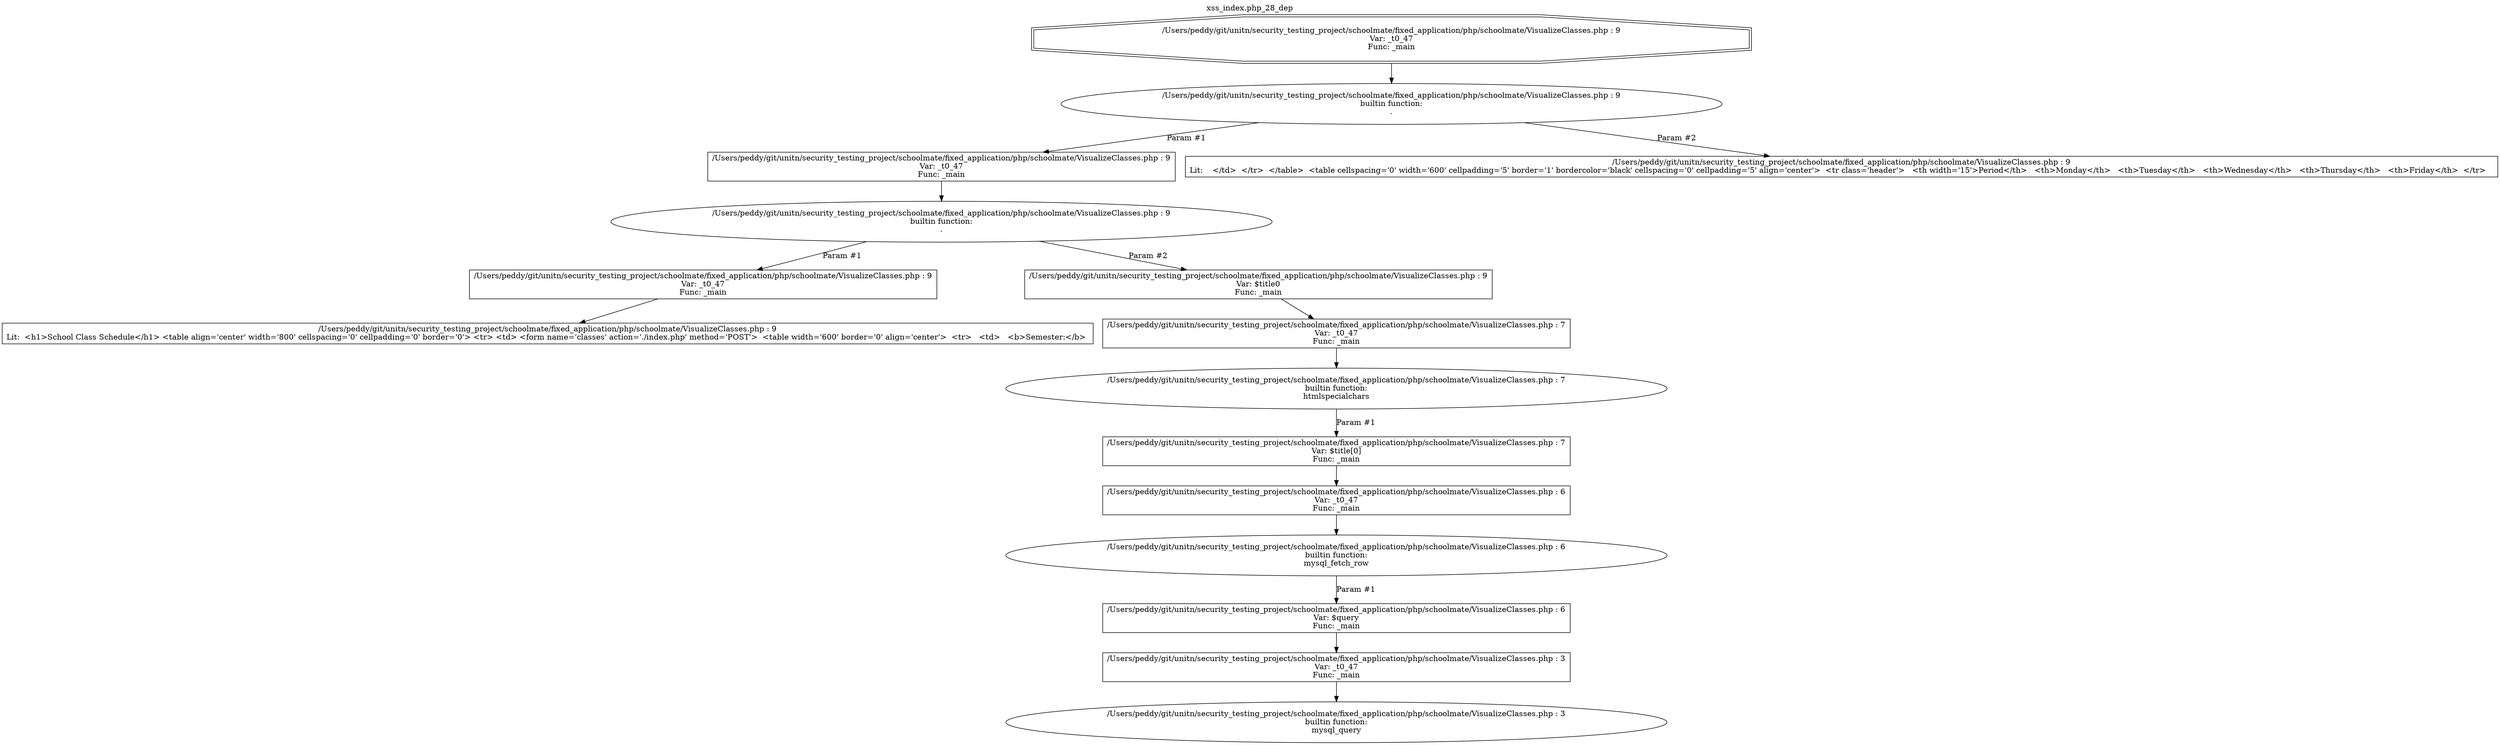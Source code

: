 digraph cfg {
  label="xss_index.php_28_dep";
  labelloc=t;
  n1 [shape=doubleoctagon, label="/Users/peddy/git/unitn/security_testing_project/schoolmate/fixed_application/php/schoolmate/VisualizeClasses.php : 9\nVar: _t0_47\nFunc: _main\n"];
  n2 [shape=ellipse, label="/Users/peddy/git/unitn/security_testing_project/schoolmate/fixed_application/php/schoolmate/VisualizeClasses.php : 9\nbuiltin function:\n.\n"];
  n3 [shape=box, label="/Users/peddy/git/unitn/security_testing_project/schoolmate/fixed_application/php/schoolmate/VisualizeClasses.php : 9\nVar: _t0_47\nFunc: _main\n"];
  n4 [shape=ellipse, label="/Users/peddy/git/unitn/security_testing_project/schoolmate/fixed_application/php/schoolmate/VisualizeClasses.php : 9\nbuiltin function:\n.\n"];
  n5 [shape=box, label="/Users/peddy/git/unitn/security_testing_project/schoolmate/fixed_application/php/schoolmate/VisualizeClasses.php : 9\nVar: _t0_47\nFunc: _main\n"];
  n6 [shape=box, label="/Users/peddy/git/unitn/security_testing_project/schoolmate/fixed_application/php/schoolmate/VisualizeClasses.php : 9\nLit:  <h1>School Class Schedule</h1> <table align='center' width='800' cellspacing='0' cellpadding='0' border='0'> <tr> <td> <form name='classes' action='./index.php' method='POST'>  <table width='600' border='0' align='center'>  <tr>   <td>   <b>Semester:</b> \n"];
  n7 [shape=box, label="/Users/peddy/git/unitn/security_testing_project/schoolmate/fixed_application/php/schoolmate/VisualizeClasses.php : 9\nVar: $title0\nFunc: _main\n"];
  n8 [shape=box, label="/Users/peddy/git/unitn/security_testing_project/schoolmate/fixed_application/php/schoolmate/VisualizeClasses.php : 7\nVar: _t0_47\nFunc: _main\n"];
  n9 [shape=ellipse, label="/Users/peddy/git/unitn/security_testing_project/schoolmate/fixed_application/php/schoolmate/VisualizeClasses.php : 7\nbuiltin function:\nhtmlspecialchars\n"];
  n10 [shape=box, label="/Users/peddy/git/unitn/security_testing_project/schoolmate/fixed_application/php/schoolmate/VisualizeClasses.php : 7\nVar: $title[0]\nFunc: _main\n"];
  n11 [shape=box, label="/Users/peddy/git/unitn/security_testing_project/schoolmate/fixed_application/php/schoolmate/VisualizeClasses.php : 6\nVar: _t0_47\nFunc: _main\n"];
  n12 [shape=ellipse, label="/Users/peddy/git/unitn/security_testing_project/schoolmate/fixed_application/php/schoolmate/VisualizeClasses.php : 6\nbuiltin function:\nmysql_fetch_row\n"];
  n13 [shape=box, label="/Users/peddy/git/unitn/security_testing_project/schoolmate/fixed_application/php/schoolmate/VisualizeClasses.php : 6\nVar: $query\nFunc: _main\n"];
  n14 [shape=box, label="/Users/peddy/git/unitn/security_testing_project/schoolmate/fixed_application/php/schoolmate/VisualizeClasses.php : 3\nVar: _t0_47\nFunc: _main\n"];
  n15 [shape=ellipse, label="/Users/peddy/git/unitn/security_testing_project/schoolmate/fixed_application/php/schoolmate/VisualizeClasses.php : 3\nbuiltin function:\nmysql_query\n"];
  n16 [shape=box, label="/Users/peddy/git/unitn/security_testing_project/schoolmate/fixed_application/php/schoolmate/VisualizeClasses.php : 9\nLit:    </td>  </tr>  </table>  <table cellspacing='0' width='600' cellpadding='5' border='1' bordercolor='black' cellspacing='0' cellpadding='5' align='center'>  <tr class='header'>   <th width='15'>Period</th>   <th>Monday</th>   <th>Tuesday</th>   <th>Wednesday</th>   <th>Thursday</th>   <th>Friday</th>  </tr>   \n"];
  n1 -> n2;
  n3 -> n4;
  n5 -> n6;
  n4 -> n5[label="Param #1"];
  n4 -> n7[label="Param #2"];
  n8 -> n9;
  n11 -> n12;
  n14 -> n15;
  n13 -> n14;
  n12 -> n13[label="Param #1"];
  n10 -> n11;
  n9 -> n10[label="Param #1"];
  n7 -> n8;
  n2 -> n3[label="Param #1"];
  n2 -> n16[label="Param #2"];
}
